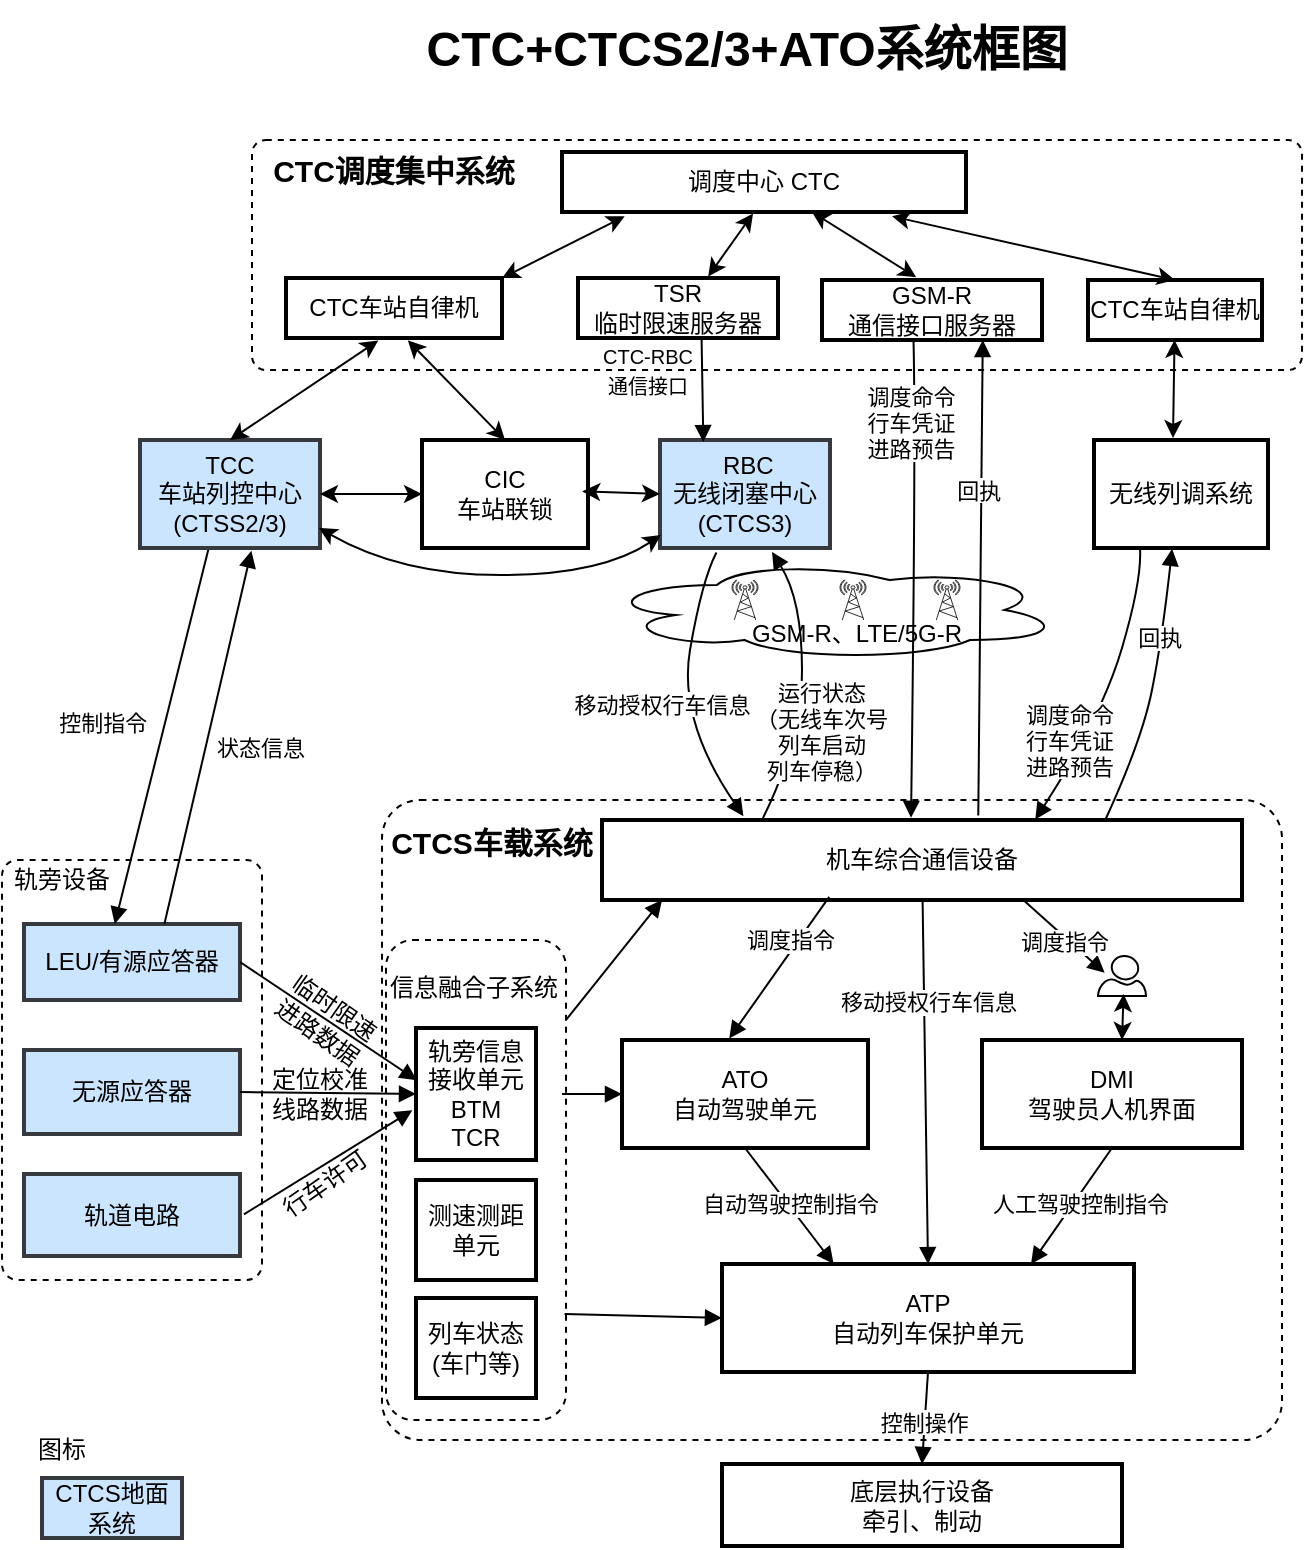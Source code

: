 <mxfile version="28.2.5">
  <diagram name="Page-1" id="mSzGbAxTPzWcVvcICINF">
    <mxGraphModel dx="945" dy="1721" grid="1" gridSize="10" guides="1" tooltips="1" connect="1" arrows="1" fold="1" page="1" pageScale="1" pageWidth="827" pageHeight="1169" math="0" shadow="0">
      <root>
        <mxCell id="0" />
        <mxCell id="1" parent="0" />
        <mxCell id="R69CiBpcvwxKvHvc8JuY-1" value="" style="rounded=1;whiteSpace=wrap;html=1;fillColor=none;dashed=1;arcSize=6;" vertex="1" parent="1">
          <mxGeometry x="120" y="360" width="130" height="210" as="geometry" />
        </mxCell>
        <mxCell id="J2MpM2koHGSMBXHB8nq6-100" value="" style="rounded=1;whiteSpace=wrap;html=1;fillColor=none;dashed=1;arcSize=6;" parent="1" vertex="1">
          <mxGeometry x="245" width="525" height="115" as="geometry" />
        </mxCell>
        <mxCell id="J2MpM2koHGSMBXHB8nq6-84" value="" style="ellipse;shape=cloud;whiteSpace=wrap;html=1;fillColor=none;" parent="1" vertex="1">
          <mxGeometry x="420" y="210" width="230" height="50" as="geometry" />
        </mxCell>
        <mxCell id="J2MpM2koHGSMBXHB8nq6-69" value="" style="rounded=1;whiteSpace=wrap;html=1;fillColor=none;dashed=1;arcSize=6;" parent="1" vertex="1">
          <mxGeometry x="310" y="330" width="450" height="320" as="geometry" />
        </mxCell>
        <mxCell id="J2MpM2koHGSMBXHB8nq6-34" value="" style="rounded=1;whiteSpace=wrap;html=1;fillColor=none;dashed=1;" parent="1" vertex="1">
          <mxGeometry x="312" y="400" width="90" height="240" as="geometry" />
        </mxCell>
        <mxCell id="J2MpM2koHGSMBXHB8nq6-1" value="调度中心 CTC" style="whiteSpace=wrap;strokeWidth=2;" parent="1" vertex="1">
          <mxGeometry x="400" y="6" width="202" height="30" as="geometry" />
        </mxCell>
        <mxCell id="J2MpM2koHGSMBXHB8nq6-2" value=" RBC&#xa;无线闭塞中心&#xa;(CTCS3)" style="whiteSpace=wrap;strokeWidth=2;fillColor=#cce5ff;strokeColor=#36393d;" parent="1" vertex="1">
          <mxGeometry x="449" y="150" width="85" height="54" as="geometry" />
        </mxCell>
        <mxCell id="J2MpM2koHGSMBXHB8nq6-3" value="LEU/有源应答器" style="whiteSpace=wrap;strokeWidth=2;fillColor=#cce5ff;strokeColor=#36393d;" parent="1" vertex="1">
          <mxGeometry x="131" y="392" width="108" height="38" as="geometry" />
        </mxCell>
        <mxCell id="J2MpM2koHGSMBXHB8nq6-4" value="机车综合通信设备" style="whiteSpace=wrap;strokeWidth=2;" parent="1" vertex="1">
          <mxGeometry x="420" y="340" width="320" height="40" as="geometry" />
        </mxCell>
        <mxCell id="J2MpM2koHGSMBXHB8nq6-5" value="DMI&#xa;驾驶员人机界面" style="whiteSpace=wrap;strokeWidth=2;" parent="1" vertex="1">
          <mxGeometry x="610" y="450" width="130" height="54" as="geometry" />
        </mxCell>
        <mxCell id="J2MpM2koHGSMBXHB8nq6-8" value="底层执行设备&#xa;牵引、制动" style="whiteSpace=wrap;strokeWidth=2;" parent="1" vertex="1">
          <mxGeometry x="480" y="662" width="200" height="41" as="geometry" />
        </mxCell>
        <mxCell id="J2MpM2koHGSMBXHB8nq6-10" value="" style="curved=1;startArrow=none;endArrow=block;exitX=0.618;exitY=1.03;entryX=0.255;entryY=0.019;rounded=0;exitDx=0;exitDy=0;exitPerimeter=0;entryDx=0;entryDy=0;entryPerimeter=0;" parent="1" source="J2MpM2koHGSMBXHB8nq6-75" target="J2MpM2koHGSMBXHB8nq6-2" edge="1">
          <mxGeometry relative="1" as="geometry">
            <Array as="points" />
          </mxGeometry>
        </mxCell>
        <mxCell id="J2MpM2koHGSMBXHB8nq6-11" value="移动授权行车信息" style="curved=1;startArrow=none;endArrow=block;rounded=0;entryX=0.221;entryY=-0.048;entryDx=0;entryDy=0;exitX=0.332;exitY=1.041;exitDx=0;exitDy=0;entryPerimeter=0;exitPerimeter=0;" parent="1" source="J2MpM2koHGSMBXHB8nq6-2" target="J2MpM2koHGSMBXHB8nq6-4" edge="1">
          <mxGeometry x="0.103" y="-9" relative="1" as="geometry">
            <Array as="points">
              <mxPoint x="470" y="220" />
              <mxPoint x="458" y="290" />
            </Array>
            <mxPoint x="478" y="204" as="sourcePoint" />
            <mxPoint x="498" y="324" as="targetPoint" />
            <mxPoint as="offset" />
          </mxGeometry>
        </mxCell>
        <mxCell id="J2MpM2koHGSMBXHB8nq6-14" value="运行状态&#xa;（无线车次号&#xa;列车启动&#xa;列车停稳）" style="curved=1;startArrow=none;endArrow=block;rounded=0;align=center;verticalAlign=middle;exitX=0.25;exitY=0;exitDx=0;exitDy=0;" parent="1" source="J2MpM2koHGSMBXHB8nq6-4" edge="1">
          <mxGeometry x="-0.314" y="-10" relative="1" as="geometry">
            <Array as="points">
              <mxPoint x="520" y="300" />
              <mxPoint x="520" y="230" />
            </Array>
            <mxPoint x="500" y="330" as="sourcePoint" />
            <mxPoint x="505" y="206" as="targetPoint" />
            <mxPoint as="offset" />
          </mxGeometry>
        </mxCell>
        <mxCell id="J2MpM2koHGSMBXHB8nq6-15" value="控制指令" style="curved=1;startArrow=none;endArrow=block;exitX=0.389;exitY=0.951;entryX=0.42;entryY=0;rounded=0;exitDx=0;exitDy=0;exitPerimeter=0;" parent="1" source="J2MpM2koHGSMBXHB8nq6-55" target="J2MpM2koHGSMBXHB8nq6-3" edge="1">
          <mxGeometry x="0.018" y="-30" relative="1" as="geometry">
            <Array as="points" />
            <mxPoint as="offset" />
          </mxGeometry>
        </mxCell>
        <mxCell id="J2MpM2koHGSMBXHB8nq6-16" value="状态信息" style="curved=1;startArrow=none;endArrow=block;exitX=0.65;exitY=0;entryX=0.619;entryY=1.025;rounded=0;entryDx=0;entryDy=0;entryPerimeter=0;" parent="1" source="J2MpM2koHGSMBXHB8nq6-3" target="J2MpM2koHGSMBXHB8nq6-55" edge="1">
          <mxGeometry x="0.01" y="-27" relative="1" as="geometry">
            <Array as="points" />
            <mxPoint as="offset" />
          </mxGeometry>
        </mxCell>
        <mxCell id="J2MpM2koHGSMBXHB8nq6-17" value="控制操作" style="curved=1;startArrow=none;endArrow=block;exitX=0.5;exitY=1;entryX=0.5;entryY=0;rounded=0;exitDx=0;exitDy=0;" parent="1" source="J2MpM2koHGSMBXHB8nq6-27" target="J2MpM2koHGSMBXHB8nq6-8" edge="1">
          <mxGeometry x="0.077" relative="1" as="geometry">
            <Array as="points" />
            <mxPoint as="offset" />
          </mxGeometry>
        </mxCell>
        <mxCell id="J2MpM2koHGSMBXHB8nq6-18" value="" style="curved=1;startArrow=none;endArrow=block;exitX=0.3;exitY=1;entryX=0.5;entryY=0;rounded=0;" parent="1" source="J2MpM2koHGSMBXHB8nq6-27" edge="1">
          <mxGeometry relative="1" as="geometry">
            <Array as="points">
              <mxPoint x="610" y="550" />
            </Array>
            <mxPoint x="658" y="585" as="targetPoint" />
          </mxGeometry>
        </mxCell>
        <mxCell id="J2MpM2koHGSMBXHB8nq6-25" value="" style="curved=1;startArrow=none;endArrow=block;exitX=0.5;exitY=1;entryX=0.271;entryY=-0.001;rounded=0;exitDx=0;exitDy=0;entryDx=0;entryDy=0;entryPerimeter=0;" parent="1" source="J2MpM2koHGSMBXHB8nq6-7" target="J2MpM2koHGSMBXHB8nq6-27" edge="1">
          <mxGeometry relative="1" as="geometry">
            <Array as="points" />
            <mxPoint x="537" y="480" as="sourcePoint" />
            <mxPoint x="534" y="352" as="targetPoint" />
          </mxGeometry>
        </mxCell>
        <mxCell id="J2MpM2koHGSMBXHB8nq6-40" value="自动驾驶控制指令" style="edgeLabel;html=1;align=center;verticalAlign=middle;resizable=0;points=[];" parent="J2MpM2koHGSMBXHB8nq6-25" vertex="1" connectable="0">
          <mxGeometry x="-0.009" y="1" relative="1" as="geometry">
            <mxPoint as="offset" />
          </mxGeometry>
        </mxCell>
        <mxCell id="J2MpM2koHGSMBXHB8nq6-28" value="" style="curved=1;startArrow=none;endArrow=block;exitX=0.5;exitY=1;entryX=0.75;entryY=0;rounded=0;entryDx=0;entryDy=0;exitDx=0;exitDy=0;" parent="1" source="J2MpM2koHGSMBXHB8nq6-5" target="J2MpM2koHGSMBXHB8nq6-27" edge="1">
          <mxGeometry relative="1" as="geometry">
            <Array as="points" />
            <mxPoint x="453" y="504" as="sourcePoint" />
            <mxPoint x="658" y="585" as="targetPoint" />
          </mxGeometry>
        </mxCell>
        <mxCell id="J2MpM2koHGSMBXHB8nq6-41" value="人工驾驶控制指令" style="edgeLabel;html=1;align=center;verticalAlign=middle;resizable=0;points=[];" parent="J2MpM2koHGSMBXHB8nq6-28" vertex="1" connectable="0">
          <mxGeometry x="-0.093" y="2" relative="1" as="geometry">
            <mxPoint as="offset" />
          </mxGeometry>
        </mxCell>
        <mxCell id="J2MpM2koHGSMBXHB8nq6-27" value="ATP&#xa;自动列车保护单元" style="whiteSpace=wrap;strokeWidth=2;" parent="1" vertex="1">
          <mxGeometry x="480" y="562" width="206" height="54" as="geometry" />
        </mxCell>
        <mxCell id="J2MpM2koHGSMBXHB8nq6-29" value="轨旁信息&#xa;接收单元&#xa;BTM&#xa;TCR" style="whiteSpace=wrap;strokeWidth=2;" parent="1" vertex="1">
          <mxGeometry x="327" y="444" width="60" height="66" as="geometry" />
        </mxCell>
        <mxCell id="J2MpM2koHGSMBXHB8nq6-30" value="测速测距单元" style="whiteSpace=wrap;strokeWidth=2;" parent="1" vertex="1">
          <mxGeometry x="327" y="520" width="60" height="50" as="geometry" />
        </mxCell>
        <mxCell id="J2MpM2koHGSMBXHB8nq6-35" value="信息融合子系统" style="text;whiteSpace=wrap;" parent="1" vertex="1">
          <mxGeometry x="312" y="410" width="90" height="40" as="geometry" />
        </mxCell>
        <mxCell id="J2MpM2koHGSMBXHB8nq6-36" value="列车状态&#xa;(车门等)" style="whiteSpace=wrap;strokeWidth=2;" parent="1" vertex="1">
          <mxGeometry x="327" y="579" width="60" height="50" as="geometry" />
        </mxCell>
        <mxCell id="J2MpM2koHGSMBXHB8nq6-7" value="ATO&#xa;自动驾驶单元" style="whiteSpace=wrap;strokeWidth=2;" parent="1" vertex="1">
          <mxGeometry x="430" y="450" width="123" height="54" as="geometry" />
        </mxCell>
        <mxCell id="J2MpM2koHGSMBXHB8nq6-44" value="" style="curved=1;startArrow=none;endArrow=block;exitX=0.355;exitY=0.96;entryX=0.436;entryY=-0.015;rounded=0;exitDx=0;exitDy=0;entryDx=0;entryDy=0;exitPerimeter=0;entryPerimeter=0;" parent="1" source="J2MpM2koHGSMBXHB8nq6-4" target="J2MpM2koHGSMBXHB8nq6-7" edge="1">
          <mxGeometry relative="1" as="geometry">
            <Array as="points" />
            <mxPoint x="590" y="520" as="sourcePoint" />
            <mxPoint x="621" y="555" as="targetPoint" />
          </mxGeometry>
        </mxCell>
        <mxCell id="J2MpM2koHGSMBXHB8nq6-45" value="调度指令" style="edgeLabel;html=1;align=center;verticalAlign=middle;resizable=0;points=[];" parent="J2MpM2koHGSMBXHB8nq6-44" vertex="1" connectable="0">
          <mxGeometry x="-0.009" y="1" relative="1" as="geometry">
            <mxPoint x="4" y="-14" as="offset" />
          </mxGeometry>
        </mxCell>
        <mxCell id="J2MpM2koHGSMBXHB8nq6-46" value="" style="curved=1;startArrow=none;endArrow=block;entryX=0.139;entryY=0.42;rounded=0;entryDx=0;entryDy=0;exitX=0.657;exitY=0.992;exitDx=0;exitDy=0;exitPerimeter=0;entryPerimeter=0;" parent="1" source="J2MpM2koHGSMBXHB8nq6-4" target="J2MpM2koHGSMBXHB8nq6-95" edge="1">
          <mxGeometry relative="1" as="geometry">
            <Array as="points" />
            <mxPoint x="668" y="400" as="sourcePoint" />
            <mxPoint x="590" y="490" as="targetPoint" />
          </mxGeometry>
        </mxCell>
        <mxCell id="J2MpM2koHGSMBXHB8nq6-47" value="调度指令" style="edgeLabel;html=1;align=center;verticalAlign=middle;resizable=0;points=[];" parent="J2MpM2koHGSMBXHB8nq6-46" vertex="1" connectable="0">
          <mxGeometry x="-0.009" y="1" relative="1" as="geometry">
            <mxPoint x="-1" y="3" as="offset" />
          </mxGeometry>
        </mxCell>
        <mxCell id="J2MpM2koHGSMBXHB8nq6-48" value="" style="curved=1;startArrow=none;endArrow=block;entryX=0.5;entryY=0;rounded=0;entryDx=0;entryDy=0;" parent="1" source="J2MpM2koHGSMBXHB8nq6-4" target="J2MpM2koHGSMBXHB8nq6-27" edge="1">
          <mxGeometry relative="1" as="geometry">
            <Array as="points" />
            <mxPoint x="570" y="360" as="sourcePoint" />
            <mxPoint x="775" y="510" as="targetPoint" />
          </mxGeometry>
        </mxCell>
        <mxCell id="J2MpM2koHGSMBXHB8nq6-49" value="移动授权行车信息" style="edgeLabel;html=1;align=center;verticalAlign=middle;resizable=0;points=[];" parent="J2MpM2koHGSMBXHB8nq6-48" vertex="1" connectable="0">
          <mxGeometry x="-0.009" y="1" relative="1" as="geometry">
            <mxPoint y="-39" as="offset" />
          </mxGeometry>
        </mxCell>
        <mxCell id="J2MpM2koHGSMBXHB8nq6-51" value="" style="curved=1;startArrow=none;endArrow=block;rounded=0;exitX=0.978;exitY=0.321;exitDx=0;exitDy=0;exitPerimeter=0;entryX=0;entryY=0.5;entryDx=0;entryDy=0;" parent="1" source="J2MpM2koHGSMBXHB8nq6-34" target="J2MpM2koHGSMBXHB8nq6-7" edge="1">
          <mxGeometry relative="1" as="geometry">
            <Array as="points" />
            <mxPoint x="370" y="468" as="sourcePoint" />
            <mxPoint x="550" y="501" as="targetPoint" />
          </mxGeometry>
        </mxCell>
        <mxCell id="J2MpM2koHGSMBXHB8nq6-53" value="" style="curved=1;startArrow=none;endArrow=block;rounded=0;exitX=0.992;exitY=0.779;exitDx=0;exitDy=0;exitPerimeter=0;entryX=0;entryY=0.5;entryDx=0;entryDy=0;" parent="1" source="J2MpM2koHGSMBXHB8nq6-34" target="J2MpM2koHGSMBXHB8nq6-27" edge="1">
          <mxGeometry relative="1" as="geometry">
            <Array as="points" />
            <mxPoint x="440" y="530" as="sourcePoint" />
            <mxPoint x="498" y="530" as="targetPoint" />
          </mxGeometry>
        </mxCell>
        <mxCell id="J2MpM2koHGSMBXHB8nq6-54" value="" style="curved=1;startArrow=none;endArrow=block;rounded=0;exitX=1;exitY=0.5;exitDx=0;exitDy=0;entryX=0.008;entryY=0.396;entryDx=0;entryDy=0;entryPerimeter=0;" parent="1" source="J2MpM2koHGSMBXHB8nq6-3" target="J2MpM2koHGSMBXHB8nq6-29" edge="1">
          <mxGeometry relative="1" as="geometry">
            <Array as="points" />
            <mxPoint x="272" y="481" as="sourcePoint" />
            <mxPoint x="780" y="440" as="targetPoint" />
          </mxGeometry>
        </mxCell>
        <mxCell id="J2MpM2koHGSMBXHB8nq6-55" value="TCC&#xa;车站列控中心&#xa;(CTSS2/3)" style="whiteSpace=wrap;strokeWidth=2;fillColor=#cce5ff;strokeColor=#36393d;" parent="1" vertex="1">
          <mxGeometry x="189" y="150" width="90" height="54" as="geometry" />
        </mxCell>
        <mxCell id="J2MpM2koHGSMBXHB8nq6-56" value="CIC&#xa;车站联锁" style="whiteSpace=wrap;strokeWidth=2;" parent="1" vertex="1">
          <mxGeometry x="330" y="150" width="83" height="54" as="geometry" />
        </mxCell>
        <mxCell id="J2MpM2koHGSMBXHB8nq6-58" value="无线列调系统" style="whiteSpace=wrap;strokeWidth=2;" parent="1" vertex="1">
          <mxGeometry x="666" y="150" width="87" height="54" as="geometry" />
        </mxCell>
        <mxCell id="J2MpM2koHGSMBXHB8nq6-59" value="" style="verticalAlign=top;verticalLabelPosition=bottom;labelPosition=center;align=center;html=1;outlineConnect=0;gradientDirection=north;strokeWidth=2;shape=mxgraph.networks.radio_tower;" parent="1" vertex="1">
          <mxGeometry x="485" y="220" width="13" height="20" as="geometry" />
        </mxCell>
        <mxCell id="J2MpM2koHGSMBXHB8nq6-61" value="" style="endArrow=classic;startArrow=classic;html=1;rounded=0;exitX=1;exitY=0.5;exitDx=0;exitDy=0;entryX=0;entryY=0.5;entryDx=0;entryDy=0;" parent="1" source="J2MpM2koHGSMBXHB8nq6-55" target="J2MpM2koHGSMBXHB8nq6-56" edge="1">
          <mxGeometry width="50" height="50" relative="1" as="geometry">
            <mxPoint x="279" y="204" as="sourcePoint" />
            <mxPoint x="320" y="207" as="targetPoint" />
          </mxGeometry>
        </mxCell>
        <mxCell id="J2MpM2koHGSMBXHB8nq6-64" value="调度命令&#xa;行车凭证&#xa;进路预告" style="curved=1;startArrow=none;endArrow=block;rounded=0;exitX=0.332;exitY=1.041;exitDx=0;exitDy=0;exitPerimeter=0;entryX=0.677;entryY=-0.005;entryDx=0;entryDy=0;entryPerimeter=0;" parent="1" target="J2MpM2koHGSMBXHB8nq6-4" edge="1">
          <mxGeometry x="0.423" y="-7" relative="1" as="geometry">
            <Array as="points">
              <mxPoint x="690" y="220" />
              <mxPoint x="670" y="288" />
            </Array>
            <mxPoint x="689" y="204" as="sourcePoint" />
            <mxPoint x="640" y="330" as="targetPoint" />
            <mxPoint as="offset" />
          </mxGeometry>
        </mxCell>
        <mxCell id="J2MpM2koHGSMBXHB8nq6-66" value="回执" style="curved=1;startArrow=none;endArrow=block;rounded=0;exitX=0.786;exitY=0.006;exitDx=0;exitDy=0;exitPerimeter=0;entryX=0.449;entryY=1.008;entryDx=0;entryDy=0;entryPerimeter=0;" parent="1" source="J2MpM2koHGSMBXHB8nq6-4" target="J2MpM2koHGSMBXHB8nq6-58" edge="1">
          <mxGeometry x="0.371" y="1" relative="1" as="geometry">
            <Array as="points">
              <mxPoint x="690" y="300" />
              <mxPoint x="700" y="250" />
            </Array>
            <mxPoint x="740" y="208" as="sourcePoint" />
            <mxPoint x="709" y="207" as="targetPoint" />
            <mxPoint as="offset" />
          </mxGeometry>
        </mxCell>
        <mxCell id="J2MpM2koHGSMBXHB8nq6-68" value="" style="endArrow=classic;startArrow=classic;html=1;rounded=0;exitX=0.965;exitY=0.476;exitDx=0;exitDy=0;entryX=0;entryY=0.5;entryDx=0;entryDy=0;exitPerimeter=0;" parent="1" source="J2MpM2koHGSMBXHB8nq6-56" target="J2MpM2koHGSMBXHB8nq6-2" edge="1">
          <mxGeometry width="50" height="50" relative="1" as="geometry">
            <mxPoint x="370" y="170" as="sourcePoint" />
            <mxPoint x="414" y="170" as="targetPoint" />
          </mxGeometry>
        </mxCell>
        <mxCell id="J2MpM2koHGSMBXHB8nq6-73" value="CTC+CTCS2/3+ATO系统框图" style="text;strokeColor=none;fillColor=none;html=1;fontSize=24;fontStyle=1;verticalAlign=middle;align=center;" parent="1" vertex="1">
          <mxGeometry x="301.5" y="-70" width="380" height="50" as="geometry" />
        </mxCell>
        <mxCell id="J2MpM2koHGSMBXHB8nq6-74" value="CTC车站自律机" style="whiteSpace=wrap;strokeWidth=2;" parent="1" vertex="1">
          <mxGeometry x="663" y="70" width="87" height="30" as="geometry" />
        </mxCell>
        <mxCell id="J2MpM2koHGSMBXHB8nq6-78" value="GSM-R&#xa;通信接口服务器" style="whiteSpace=wrap;strokeWidth=2;" parent="1" vertex="1">
          <mxGeometry x="530" y="70" width="110" height="30" as="geometry" />
        </mxCell>
        <mxCell id="J2MpM2koHGSMBXHB8nq6-79" value="" style="endArrow=classic;startArrow=classic;html=1;rounded=0;exitX=0.428;exitY=-0.046;exitDx=0;exitDy=0;exitPerimeter=0;" parent="1" source="J2MpM2koHGSMBXHB8nq6-78" target="J2MpM2koHGSMBXHB8nq6-1" edge="1">
          <mxGeometry width="50" height="50" relative="1" as="geometry">
            <mxPoint x="360" y="190" as="sourcePoint" />
            <mxPoint x="410" y="140" as="targetPoint" />
          </mxGeometry>
        </mxCell>
        <mxCell id="J2MpM2koHGSMBXHB8nq6-75" value="TSR&#xa;临时限速服务器" style="whiteSpace=wrap;strokeWidth=2;" parent="1" vertex="1">
          <mxGeometry x="408" y="69" width="100" height="30" as="geometry" />
        </mxCell>
        <mxCell id="J2MpM2koHGSMBXHB8nq6-86" value="GSM-R、LTE/5G-R" style="text;html=1;align=center;verticalAlign=middle;whiteSpace=wrap;rounded=0;" parent="1" vertex="1">
          <mxGeometry x="485" y="232" width="125" height="30" as="geometry" />
        </mxCell>
        <mxCell id="J2MpM2koHGSMBXHB8nq6-87" value="" style="verticalAlign=top;verticalLabelPosition=bottom;labelPosition=center;align=center;html=1;outlineConnect=0;gradientDirection=north;strokeWidth=2;shape=mxgraph.networks.radio_tower;" parent="1" vertex="1">
          <mxGeometry x="586" y="220" width="13" height="20" as="geometry" />
        </mxCell>
        <mxCell id="J2MpM2koHGSMBXHB8nq6-88" value="" style="verticalAlign=top;verticalLabelPosition=bottom;labelPosition=center;align=center;html=1;outlineConnect=0;gradientDirection=north;strokeWidth=2;shape=mxgraph.networks.radio_tower;" parent="1" vertex="1">
          <mxGeometry x="539" y="220" width="13" height="20" as="geometry" />
        </mxCell>
        <mxCell id="J2MpM2koHGSMBXHB8nq6-89" value="调度命令&#xa;行车凭证&#xa;进路预告" style="curved=1;startArrow=none;endArrow=block;rounded=0;exitX=0.25;exitY=1;exitDx=0;exitDy=0;entryX=0.461;entryY=-0.028;entryDx=0;entryDy=0;entryPerimeter=0;" parent="1" edge="1">
          <mxGeometry x="-0.655" y="-2" relative="1" as="geometry">
            <Array as="points">
              <mxPoint x="577" y="150" />
            </Array>
            <mxPoint x="575.75" y="100.0" as="sourcePoint" />
            <mxPoint x="574.52" y="338.88" as="targetPoint" />
            <mxPoint as="offset" />
          </mxGeometry>
        </mxCell>
        <mxCell id="J2MpM2koHGSMBXHB8nq6-90" value="回执" style="curved=1;startArrow=none;endArrow=block;rounded=0;exitX=0.527;exitY=-0.056;exitDx=0;exitDy=0;exitPerimeter=0;entryX=0.533;entryY=1;entryDx=0;entryDy=0;entryPerimeter=0;" parent="1" edge="1">
          <mxGeometry x="0.371" y="1" relative="1" as="geometry">
            <Array as="points" />
            <mxPoint x="608.14" y="337.76" as="sourcePoint" />
            <mxPoint x="610.371" y="100.0" as="targetPoint" />
            <mxPoint as="offset" />
          </mxGeometry>
        </mxCell>
        <mxCell id="J2MpM2koHGSMBXHB8nq6-91" value="" style="endArrow=classic;startArrow=classic;html=1;rounded=0;exitX=0.555;exitY=-0.046;exitDx=0;exitDy=0;exitPerimeter=0;" parent="1" target="J2MpM2koHGSMBXHB8nq6-74" edge="1">
          <mxGeometry width="50" height="50" relative="1" as="geometry">
            <mxPoint x="705.5" y="149" as="sourcePoint" />
            <mxPoint x="701.5" y="111" as="targetPoint" />
          </mxGeometry>
        </mxCell>
        <mxCell id="J2MpM2koHGSMBXHB8nq6-93" value="" style="endArrow=classic;startArrow=classic;html=1;rounded=0;entryX=0.817;entryY=1.072;entryDx=0;entryDy=0;exitX=0.5;exitY=0;exitDx=0;exitDy=0;entryPerimeter=0;" parent="1" source="J2MpM2koHGSMBXHB8nq6-74" target="J2MpM2koHGSMBXHB8nq6-1" edge="1">
          <mxGeometry width="50" height="50" relative="1" as="geometry">
            <mxPoint x="674" y="98" as="sourcePoint" />
            <mxPoint x="670" y="60" as="targetPoint" />
          </mxGeometry>
        </mxCell>
        <mxCell id="J2MpM2koHGSMBXHB8nq6-94" value="" style="endArrow=classic;startArrow=classic;html=1;rounded=0;exitX=0.651;exitY=-0.026;exitDx=0;exitDy=0;entryX=0.473;entryY=1.023;entryDx=0;entryDy=0;entryPerimeter=0;exitPerimeter=0;" parent="1" source="J2MpM2koHGSMBXHB8nq6-75" target="J2MpM2koHGSMBXHB8nq6-1" edge="1">
          <mxGeometry width="50" height="50" relative="1" as="geometry">
            <mxPoint x="720" y="123" as="sourcePoint" />
            <mxPoint x="720" y="80" as="targetPoint" />
          </mxGeometry>
        </mxCell>
        <mxCell id="J2MpM2koHGSMBXHB8nq6-95" value="" style="verticalLabelPosition=bottom;html=1;verticalAlign=top;align=center;shape=mxgraph.azure.user;rotation=0;" parent="1" vertex="1">
          <mxGeometry x="668" y="408" width="24" height="20" as="geometry" />
        </mxCell>
        <mxCell id="J2MpM2koHGSMBXHB8nq6-96" value="" style="endArrow=classic;startArrow=classic;html=1;rounded=0;entryX=0.533;entryY=0.948;entryDx=0;entryDy=0;entryPerimeter=0;" parent="1" target="J2MpM2koHGSMBXHB8nq6-95" edge="1">
          <mxGeometry width="50" height="50" relative="1" as="geometry">
            <mxPoint x="680" y="450" as="sourcePoint" />
            <mxPoint x="680.588" y="437.52" as="targetPoint" />
          </mxGeometry>
        </mxCell>
        <mxCell id="J2MpM2koHGSMBXHB8nq6-97" value="" style="curved=1;startArrow=classic;endArrow=classic;rounded=0;entryX=1;entryY=0.25;entryDx=0;entryDy=0;startFill=1;endFill=1;" parent="1" edge="1">
          <mxGeometry x="0.103" y="-9" relative="1" as="geometry">
            <Array as="points">
              <mxPoint x="419.5" y="217.5" />
              <mxPoint x="319.5" y="217.5" />
            </Array>
            <mxPoint x="449.5" y="197.5" as="sourcePoint" />
            <mxPoint x="278.5" y="194.0" as="targetPoint" />
            <mxPoint as="offset" />
          </mxGeometry>
        </mxCell>
        <mxCell id="J2MpM2koHGSMBXHB8nq6-98" value="" style="curved=1;startArrow=none;endArrow=block;rounded=0;exitX=1;exitY=0.75;exitDx=0;exitDy=0;" parent="1" source="J2MpM2koHGSMBXHB8nq6-35" edge="1">
          <mxGeometry relative="1" as="geometry">
            <Array as="points" />
            <mxPoint x="490" y="480" as="sourcePoint" />
            <mxPoint x="450" y="380" as="targetPoint" />
          </mxGeometry>
        </mxCell>
        <mxCell id="J2MpM2koHGSMBXHB8nq6-99" value="CTCS车载系统" style="text;html=1;align=center;verticalAlign=middle;whiteSpace=wrap;rounded=0;fontStyle=1;fontSize=15;" parent="1" vertex="1">
          <mxGeometry x="310" y="336" width="110" height="30" as="geometry" />
        </mxCell>
        <mxCell id="J2MpM2koHGSMBXHB8nq6-101" value="CTC调度集中系统" style="text;html=1;align=center;verticalAlign=middle;whiteSpace=wrap;rounded=0;fontStyle=1;fontSize=15;" parent="1" vertex="1">
          <mxGeometry x="250.5" width="129.5" height="30" as="geometry" />
        </mxCell>
        <mxCell id="J2MpM2koHGSMBXHB8nq6-103" value="CTC车站自律机" style="whiteSpace=wrap;strokeWidth=2;" parent="1" vertex="1">
          <mxGeometry x="262" y="69" width="108" height="30" as="geometry" />
        </mxCell>
        <mxCell id="J2MpM2koHGSMBXHB8nq6-105" value="" style="endArrow=classic;startArrow=classic;html=1;rounded=0;exitX=0.5;exitY=0;exitDx=0;exitDy=0;entryX=0.427;entryY=1.041;entryDx=0;entryDy=0;entryPerimeter=0;" parent="1" source="J2MpM2koHGSMBXHB8nq6-55" target="J2MpM2koHGSMBXHB8nq6-103" edge="1">
          <mxGeometry width="50" height="50" relative="1" as="geometry">
            <mxPoint x="268" y="107" as="sourcePoint" />
            <mxPoint x="360" y="100" as="targetPoint" />
          </mxGeometry>
        </mxCell>
        <mxCell id="J2MpM2koHGSMBXHB8nq6-106" value="" style="endArrow=classic;startArrow=classic;html=1;rounded=0;exitX=0.5;exitY=0;exitDx=0;exitDy=0;entryX=0.564;entryY=1.039;entryDx=0;entryDy=0;entryPerimeter=0;" parent="1" source="J2MpM2koHGSMBXHB8nq6-56" target="J2MpM2koHGSMBXHB8nq6-103" edge="1">
          <mxGeometry width="50" height="50" relative="1" as="geometry">
            <mxPoint x="280" y="170" as="sourcePoint" />
            <mxPoint x="356" y="120" as="targetPoint" />
          </mxGeometry>
        </mxCell>
        <mxCell id="J2MpM2koHGSMBXHB8nq6-108" value="" style="endArrow=classic;startArrow=classic;html=1;rounded=0;entryX=1;entryY=0;entryDx=0;entryDy=0;exitX=0.155;exitY=1.072;exitDx=0;exitDy=0;exitPerimeter=0;" parent="1" source="J2MpM2koHGSMBXHB8nq6-1" target="J2MpM2koHGSMBXHB8nq6-103" edge="1">
          <mxGeometry width="50" height="50" relative="1" as="geometry">
            <mxPoint x="460" y="40" as="sourcePoint" />
            <mxPoint x="680" y="50" as="targetPoint" />
          </mxGeometry>
        </mxCell>
        <mxCell id="J2MpM2koHGSMBXHB8nq6-109" value="&lt;font style=&quot;font-size: 10px;&quot;&gt;CTC-RBC&lt;/font&gt;&lt;div&gt;&lt;font style=&quot;font-size: 10px;&quot;&gt;通信接口&lt;/font&gt;&lt;/div&gt;" style="text;html=1;align=center;verticalAlign=middle;whiteSpace=wrap;rounded=0;spacing=0;" parent="1" vertex="1">
          <mxGeometry x="413" y="100" width="60" height="30" as="geometry" />
        </mxCell>
        <mxCell id="J2MpM2koHGSMBXHB8nq6-111" value="CTCS地面系统" style="whiteSpace=wrap;strokeWidth=2;fillColor=#cce5ff;strokeColor=#36393d;" parent="1" vertex="1">
          <mxGeometry x="140" y="669" width="70" height="30" as="geometry" />
        </mxCell>
        <mxCell id="J2MpM2koHGSMBXHB8nq6-112" value="图标" style="text;html=1;align=center;verticalAlign=middle;whiteSpace=wrap;rounded=0;" parent="1" vertex="1">
          <mxGeometry x="120" y="640" width="60" height="30" as="geometry" />
        </mxCell>
        <mxCell id="R69CiBpcvwxKvHvc8JuY-3" value="无源应答器" style="whiteSpace=wrap;strokeWidth=2;fillColor=#cce5ff;strokeColor=#36393d;" vertex="1" parent="1">
          <mxGeometry x="131" y="455" width="108" height="42" as="geometry" />
        </mxCell>
        <mxCell id="R69CiBpcvwxKvHvc8JuY-4" value="轨道电路" style="whiteSpace=wrap;strokeWidth=2;fillColor=#cce5ff;strokeColor=#36393d;" vertex="1" parent="1">
          <mxGeometry x="131" y="517" width="108" height="41" as="geometry" />
        </mxCell>
        <UserObject label="轨旁设备" placeholders="1" name="Variable" id="R69CiBpcvwxKvHvc8JuY-6">
          <mxCell style="text;html=1;strokeColor=none;fillColor=none;align=center;verticalAlign=middle;whiteSpace=wrap;overflow=hidden;" vertex="1" parent="1">
            <mxGeometry x="120" y="360" width="60" height="20" as="geometry" />
          </mxCell>
        </UserObject>
        <mxCell id="R69CiBpcvwxKvHvc8JuY-7" value="" style="curved=1;startArrow=none;endArrow=block;rounded=0;exitX=1;exitY=0.5;exitDx=0;exitDy=0;entryX=0;entryY=0.5;entryDx=0;entryDy=0;" edge="1" parent="1" source="R69CiBpcvwxKvHvc8JuY-3" target="J2MpM2koHGSMBXHB8nq6-29">
          <mxGeometry relative="1" as="geometry">
            <Array as="points" />
            <mxPoint x="320" y="520" as="sourcePoint" />
            <mxPoint x="408" y="543" as="targetPoint" />
          </mxGeometry>
        </mxCell>
        <mxCell id="R69CiBpcvwxKvHvc8JuY-9" value="" style="curved=1;startArrow=none;endArrow=block;rounded=0;exitX=1.018;exitY=0.493;exitDx=0;exitDy=0;entryX=-0.031;entryY=0.623;entryDx=0;entryDy=0;exitPerimeter=0;entryPerimeter=0;" edge="1" parent="1" source="R69CiBpcvwxKvHvc8JuY-4" target="J2MpM2koHGSMBXHB8nq6-29">
          <mxGeometry relative="1" as="geometry">
            <Array as="points" />
            <mxPoint x="290" y="470" as="sourcePoint" />
            <mxPoint x="378" y="471" as="targetPoint" />
          </mxGeometry>
        </mxCell>
        <mxCell id="R69CiBpcvwxKvHvc8JuY-10" value="定位校准&lt;div&gt;线路数据&lt;/div&gt;" style="text;html=1;align=center;verticalAlign=middle;whiteSpace=wrap;rounded=0;" vertex="1" parent="1">
          <mxGeometry x="249" y="462" width="60" height="30" as="geometry" />
        </mxCell>
        <mxCell id="R69CiBpcvwxKvHvc8JuY-11" value="临时限速&lt;span style=&quot;background-color: transparent; color: light-dark(rgb(0, 0, 0), rgb(255, 255, 255));&quot;&gt;进路数据&lt;/span&gt;" style="text;html=1;align=center;verticalAlign=middle;whiteSpace=wrap;rounded=0;rotation=35;" vertex="1" parent="1">
          <mxGeometry x="252" y="425" width="60" height="30" as="geometry" />
        </mxCell>
        <mxCell id="R69CiBpcvwxKvHvc8JuY-12" value="行车许可" style="text;html=1;align=center;verticalAlign=middle;whiteSpace=wrap;rounded=0;rotation=-35;" vertex="1" parent="1">
          <mxGeometry x="253.62" y="512.5" width="56" height="19.76" as="geometry" />
        </mxCell>
      </root>
    </mxGraphModel>
  </diagram>
</mxfile>
